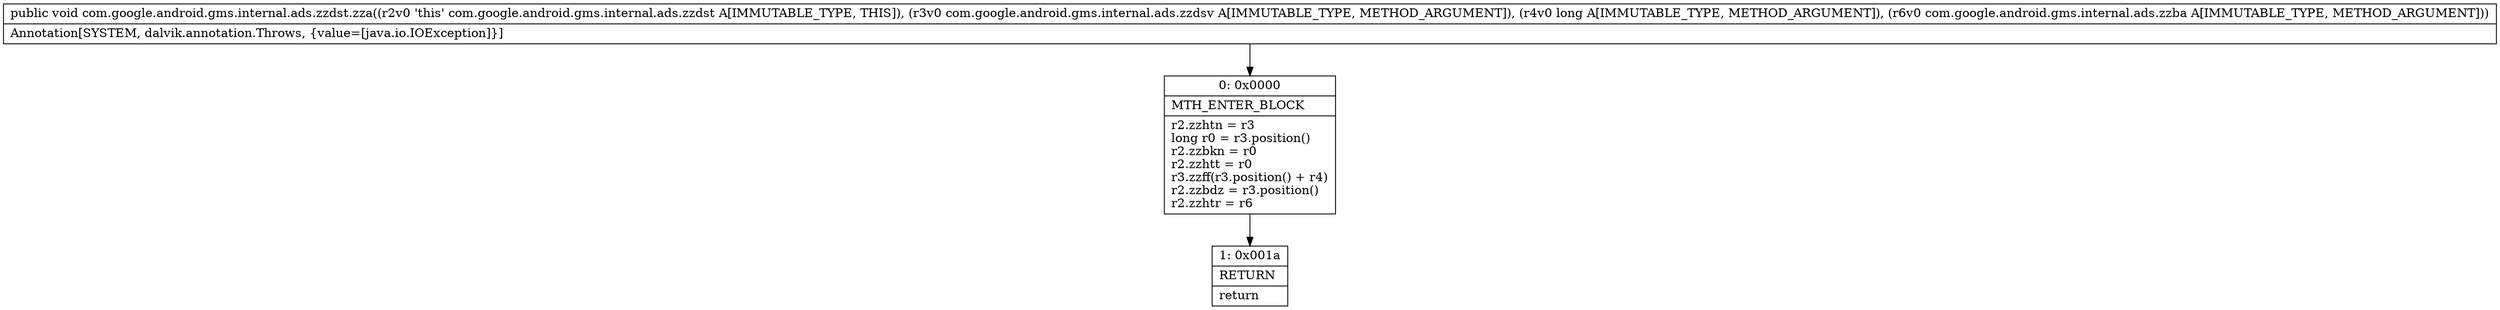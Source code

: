 digraph "CFG forcom.google.android.gms.internal.ads.zzdst.zza(Lcom\/google\/android\/gms\/internal\/ads\/zzdsv;JLcom\/google\/android\/gms\/internal\/ads\/zzba;)V" {
Node_0 [shape=record,label="{0\:\ 0x0000|MTH_ENTER_BLOCK\l|r2.zzhtn = r3\llong r0 = r3.position()\lr2.zzbkn = r0\lr2.zzhtt = r0\lr3.zzff(r3.position() + r4)\lr2.zzbdz = r3.position()\lr2.zzhtr = r6\l}"];
Node_1 [shape=record,label="{1\:\ 0x001a|RETURN\l|return\l}"];
MethodNode[shape=record,label="{public void com.google.android.gms.internal.ads.zzdst.zza((r2v0 'this' com.google.android.gms.internal.ads.zzdst A[IMMUTABLE_TYPE, THIS]), (r3v0 com.google.android.gms.internal.ads.zzdsv A[IMMUTABLE_TYPE, METHOD_ARGUMENT]), (r4v0 long A[IMMUTABLE_TYPE, METHOD_ARGUMENT]), (r6v0 com.google.android.gms.internal.ads.zzba A[IMMUTABLE_TYPE, METHOD_ARGUMENT]))  | Annotation[SYSTEM, dalvik.annotation.Throws, \{value=[java.io.IOException]\}]\l}"];
MethodNode -> Node_0;
Node_0 -> Node_1;
}


